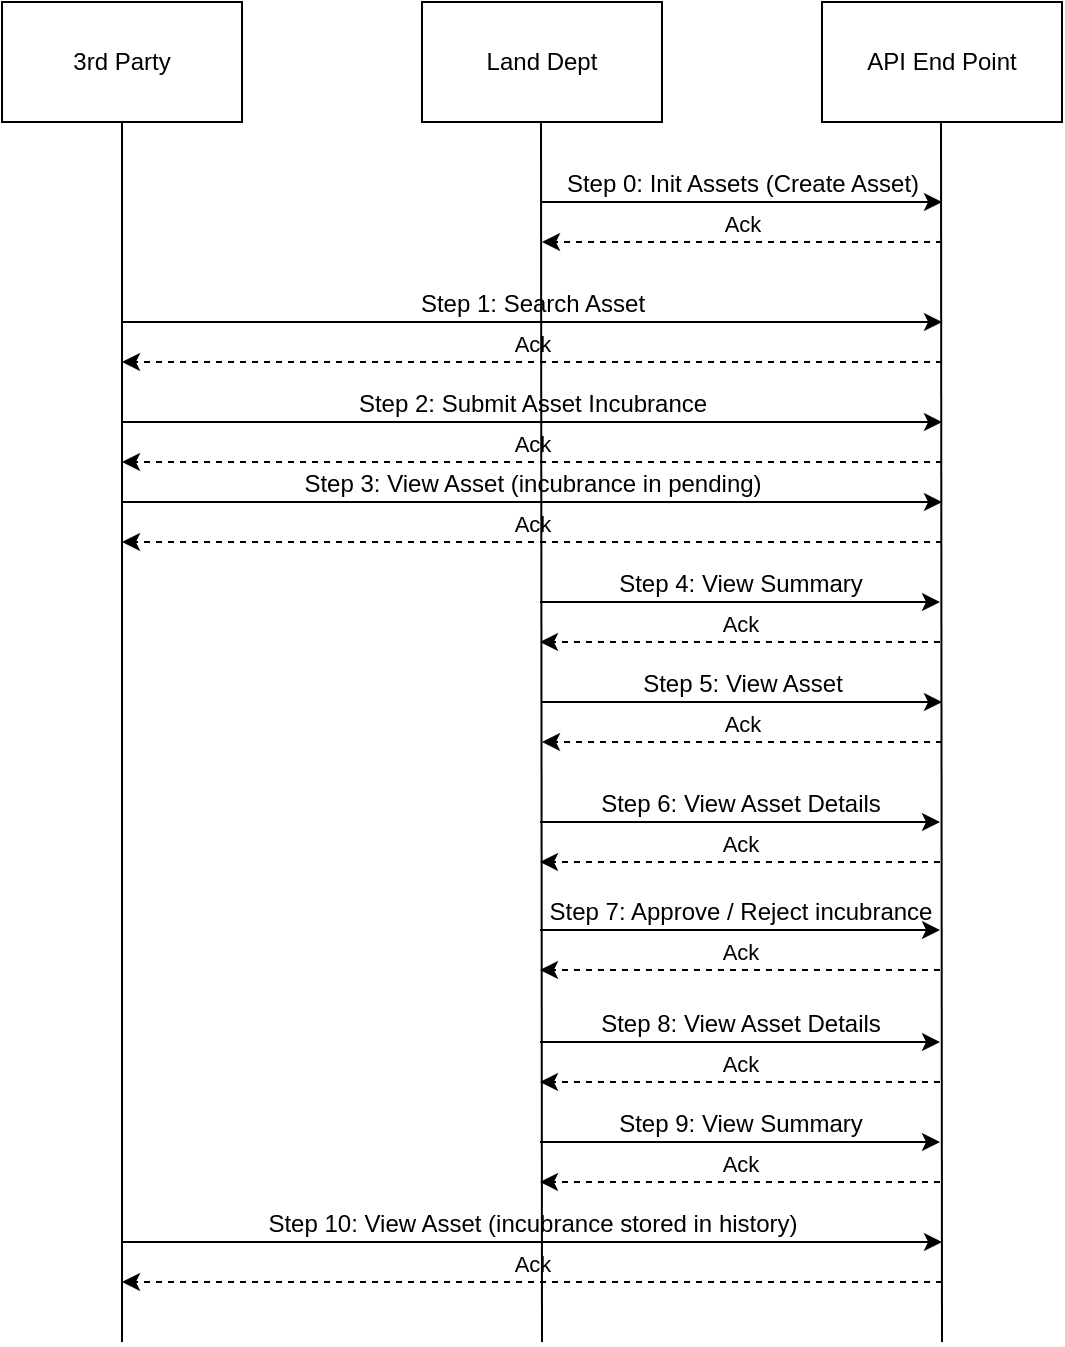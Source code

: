 <mxfile>
    <diagram id="cl0CfTjVMR8A6lklpuig" name="Use Case 3">
        <mxGraphModel dx="1158" dy="592" grid="1" gridSize="10" guides="1" tooltips="1" connect="1" arrows="1" fold="1" page="1" pageScale="1" pageWidth="827" pageHeight="1169" background="#FFFFFF" math="0" shadow="0">
            <root>
                <mxCell id="0"/>
                <mxCell id="1" parent="0"/>
                <mxCell id="2" value="3rd Party" style="rounded=0;whiteSpace=wrap;html=1;labelBackgroundColor=none;fillColor=#FFFFFF;strokeColor=#000000;fontColor=#000000;" vertex="1" parent="1">
                    <mxGeometry x="130" y="110" width="120" height="60" as="geometry"/>
                </mxCell>
                <mxCell id="3" value="" style="endArrow=none;html=1;entryX=0.5;entryY=1;entryDx=0;entryDy=0;fontColor=#000000;strokeColor=#000000;labelBackgroundColor=none;" edge="1" parent="1" target="2">
                    <mxGeometry width="50" height="50" relative="1" as="geometry">
                        <mxPoint x="190" y="780" as="sourcePoint"/>
                        <mxPoint x="230" y="210" as="targetPoint"/>
                    </mxGeometry>
                </mxCell>
                <mxCell id="4" value="Land Dept" style="rounded=0;whiteSpace=wrap;html=1;labelBackgroundColor=none;fillColor=#FFFFFF;strokeColor=#000000;fontColor=#000000;" vertex="1" parent="1">
                    <mxGeometry x="340" y="110" width="120" height="60" as="geometry"/>
                </mxCell>
                <mxCell id="5" value="API End Point" style="rounded=0;whiteSpace=wrap;html=1;labelBackgroundColor=none;fillColor=#FFFFFF;strokeColor=#000000;fontColor=#000000;" vertex="1" parent="1">
                    <mxGeometry x="540" y="110" width="120" height="60" as="geometry"/>
                </mxCell>
                <mxCell id="6" value="" style="endArrow=none;html=1;entryX=0.5;entryY=1;entryDx=0;entryDy=0;fontColor=#000000;strokeColor=#000000;labelBackgroundColor=none;" edge="1" parent="1">
                    <mxGeometry width="50" height="50" relative="1" as="geometry">
                        <mxPoint x="400" y="780" as="sourcePoint"/>
                        <mxPoint x="399.5" y="170" as="targetPoint"/>
                    </mxGeometry>
                </mxCell>
                <mxCell id="7" value="" style="endArrow=none;html=1;entryX=0.5;entryY=1;entryDx=0;entryDy=0;fontColor=#000000;strokeColor=#000000;labelBackgroundColor=none;" edge="1" parent="1">
                    <mxGeometry width="50" height="50" relative="1" as="geometry">
                        <mxPoint x="600" y="780" as="sourcePoint"/>
                        <mxPoint x="599.5" y="170" as="targetPoint"/>
                    </mxGeometry>
                </mxCell>
                <mxCell id="9" value="&lt;span style=&quot;font-family: Helvetica; font-size: 12px; font-style: normal; font-variant-ligatures: normal; font-variant-caps: normal; font-weight: 400; letter-spacing: normal; orphans: 2; text-align: center; text-indent: 0px; text-transform: none; widows: 2; word-spacing: 0px; -webkit-text-stroke-width: 0px; text-decoration-thickness: initial; text-decoration-style: initial; text-decoration-color: initial; float: none; display: inline !important;&quot;&gt;Step 0: Init Assets (Create Asset)&lt;/span&gt;" style="endArrow=classic;html=1;fontColor=#000000;strokeColor=#000000;labelBackgroundColor=none;verticalAlign=bottom;" edge="1" parent="1">
                    <mxGeometry width="50" height="50" relative="1" as="geometry">
                        <mxPoint x="400" y="210" as="sourcePoint"/>
                        <mxPoint x="600" y="210" as="targetPoint"/>
                    </mxGeometry>
                </mxCell>
                <mxCell id="10" value="Ack" style="endArrow=classic;html=1;dashed=1;fontColor=#000000;strokeColor=#000000;labelBackgroundColor=none;verticalAlign=bottom;" edge="1" parent="1">
                    <mxGeometry width="50" height="50" relative="1" as="geometry">
                        <mxPoint x="600" y="230" as="sourcePoint"/>
                        <mxPoint x="400" y="230" as="targetPoint"/>
                    </mxGeometry>
                </mxCell>
                <mxCell id="12" value="&lt;meta charset=&quot;utf-8&quot;&gt;&lt;span style=&quot;font-family: Helvetica; font-size: 12px; font-style: normal; font-variant-ligatures: normal; font-variant-caps: normal; font-weight: 400; letter-spacing: normal; orphans: 2; text-align: center; text-indent: 0px; text-transform: none; widows: 2; word-spacing: 0px; -webkit-text-stroke-width: 0px; text-decoration-thickness: initial; text-decoration-style: initial; text-decoration-color: initial; float: none; display: inline !important;&quot;&gt;Step 1: Search Asset&lt;/span&gt;" style="endArrow=classic;html=1;fontColor=#000000;strokeColor=#000000;labelBackgroundColor=none;verticalAlign=bottom;" edge="1" parent="1">
                    <mxGeometry width="50" height="50" relative="1" as="geometry">
                        <mxPoint x="190" y="270" as="sourcePoint"/>
                        <mxPoint x="600" y="270" as="targetPoint"/>
                    </mxGeometry>
                </mxCell>
                <mxCell id="13" value="Ack" style="endArrow=classic;html=1;dashed=1;fontColor=#000000;strokeColor=#000000;labelBackgroundColor=none;verticalAlign=bottom;" edge="1" parent="1">
                    <mxGeometry width="50" height="50" relative="1" as="geometry">
                        <mxPoint x="600" y="290" as="sourcePoint"/>
                        <mxPoint x="190" y="290" as="targetPoint"/>
                    </mxGeometry>
                </mxCell>
                <mxCell id="21" value="&lt;span style=&quot;font-family: Helvetica; font-size: 12px; font-style: normal; font-variant-ligatures: normal; font-variant-caps: normal; font-weight: 400; letter-spacing: normal; orphans: 2; text-align: center; text-indent: 0px; text-transform: none; widows: 2; word-spacing: 0px; -webkit-text-stroke-width: 0px; text-decoration-thickness: initial; text-decoration-style: initial; text-decoration-color: initial; float: none; display: inline !important;&quot;&gt;Step 2: Submit Asset Incubrance&lt;/span&gt;" style="endArrow=classic;html=1;fontColor=#000000;strokeColor=#000000;labelBackgroundColor=none;verticalAlign=bottom;" edge="1" parent="1">
                    <mxGeometry width="50" height="50" relative="1" as="geometry">
                        <mxPoint x="190" y="320" as="sourcePoint"/>
                        <mxPoint x="600" y="320" as="targetPoint"/>
                    </mxGeometry>
                </mxCell>
                <mxCell id="22" value="Ack" style="endArrow=classic;html=1;dashed=1;fontColor=#000000;strokeColor=#000000;labelBackgroundColor=none;verticalAlign=bottom;" edge="1" parent="1">
                    <mxGeometry width="50" height="50" relative="1" as="geometry">
                        <mxPoint x="600" y="340" as="sourcePoint"/>
                        <mxPoint x="190" y="340" as="targetPoint"/>
                    </mxGeometry>
                </mxCell>
                <mxCell id="23" value="&lt;span style=&quot;font-family: Helvetica; font-size: 12px; font-style: normal; font-variant-ligatures: normal; font-variant-caps: normal; font-weight: 400; letter-spacing: normal; orphans: 2; text-align: center; text-indent: 0px; text-transform: none; widows: 2; word-spacing: 0px; -webkit-text-stroke-width: 0px; text-decoration-thickness: initial; text-decoration-style: initial; text-decoration-color: initial; float: none; display: inline !important;&quot;&gt;Step 3: View Asset (incubrance in pending)&lt;/span&gt;" style="endArrow=classic;html=1;fontColor=#000000;strokeColor=#000000;labelBackgroundColor=none;verticalAlign=bottom;" edge="1" parent="1">
                    <mxGeometry width="50" height="50" relative="1" as="geometry">
                        <mxPoint x="190" y="360" as="sourcePoint"/>
                        <mxPoint x="600" y="360" as="targetPoint"/>
                    </mxGeometry>
                </mxCell>
                <mxCell id="24" value="Ack" style="endArrow=classic;html=1;dashed=1;fontColor=#000000;strokeColor=#000000;labelBackgroundColor=none;verticalAlign=bottom;" edge="1" parent="1">
                    <mxGeometry width="50" height="50" relative="1" as="geometry">
                        <mxPoint x="600" y="380" as="sourcePoint"/>
                        <mxPoint x="190" y="380" as="targetPoint"/>
                    </mxGeometry>
                </mxCell>
                <mxCell id="27" value="&lt;span style=&quot;font-family: Helvetica; font-size: 12px; font-style: normal; font-variant-ligatures: normal; font-variant-caps: normal; font-weight: 400; letter-spacing: normal; orphans: 2; text-align: center; text-indent: 0px; text-transform: none; widows: 2; word-spacing: 0px; -webkit-text-stroke-width: 0px; text-decoration-thickness: initial; text-decoration-style: initial; text-decoration-color: initial; float: none; display: inline !important;&quot;&gt;Step 4: View Summary&lt;/span&gt;" style="endArrow=classic;html=1;fontColor=#000000;strokeColor=#000000;labelBackgroundColor=none;verticalAlign=bottom;" edge="1" parent="1">
                    <mxGeometry width="50" height="50" relative="1" as="geometry">
                        <mxPoint x="399" y="410" as="sourcePoint"/>
                        <mxPoint x="599" y="410" as="targetPoint"/>
                    </mxGeometry>
                </mxCell>
                <mxCell id="28" value="Ack" style="endArrow=classic;html=1;dashed=1;fontColor=#000000;strokeColor=#000000;labelBackgroundColor=none;verticalAlign=bottom;" edge="1" parent="1">
                    <mxGeometry width="50" height="50" relative="1" as="geometry">
                        <mxPoint x="599" y="430" as="sourcePoint"/>
                        <mxPoint x="399" y="430" as="targetPoint"/>
                    </mxGeometry>
                </mxCell>
                <mxCell id="29" value="&lt;span style=&quot;font-family: Helvetica; font-size: 12px; font-style: normal; font-variant-ligatures: normal; font-variant-caps: normal; font-weight: 400; letter-spacing: normal; orphans: 2; text-align: center; text-indent: 0px; text-transform: none; widows: 2; word-spacing: 0px; -webkit-text-stroke-width: 0px; text-decoration-thickness: initial; text-decoration-style: initial; text-decoration-color: initial; float: none; display: inline !important;&quot;&gt;Step 6: View Asset Details&lt;/span&gt;" style="endArrow=classic;html=1;fontColor=#000000;strokeColor=#000000;labelBackgroundColor=none;verticalAlign=bottom;" edge="1" parent="1">
                    <mxGeometry width="50" height="50" relative="1" as="geometry">
                        <mxPoint x="399" y="520" as="sourcePoint"/>
                        <mxPoint x="599" y="520" as="targetPoint"/>
                    </mxGeometry>
                </mxCell>
                <mxCell id="30" value="Ack" style="endArrow=classic;html=1;dashed=1;fontColor=#000000;strokeColor=#000000;labelBackgroundColor=none;verticalAlign=bottom;" edge="1" parent="1">
                    <mxGeometry width="50" height="50" relative="1" as="geometry">
                        <mxPoint x="599" y="540" as="sourcePoint"/>
                        <mxPoint x="399" y="540" as="targetPoint"/>
                    </mxGeometry>
                </mxCell>
                <mxCell id="31" value="&lt;span style=&quot;font-family: Helvetica; font-size: 12px; font-style: normal; font-variant-ligatures: normal; font-variant-caps: normal; font-weight: 400; letter-spacing: normal; orphans: 2; text-align: center; text-indent: 0px; text-transform: none; widows: 2; word-spacing: 0px; -webkit-text-stroke-width: 0px; text-decoration-thickness: initial; text-decoration-style: initial; text-decoration-color: initial; float: none; display: inline !important;&quot;&gt;Step 7: Approve / Reject incubrance&lt;/span&gt;" style="endArrow=classic;html=1;fontColor=#000000;strokeColor=#000000;labelBackgroundColor=none;verticalAlign=bottom;" edge="1" parent="1">
                    <mxGeometry width="50" height="50" relative="1" as="geometry">
                        <mxPoint x="399" y="574" as="sourcePoint"/>
                        <mxPoint x="599" y="574" as="targetPoint"/>
                    </mxGeometry>
                </mxCell>
                <mxCell id="32" value="Ack" style="endArrow=classic;html=1;dashed=1;fontColor=#000000;strokeColor=#000000;labelBackgroundColor=none;verticalAlign=bottom;" edge="1" parent="1">
                    <mxGeometry width="50" height="50" relative="1" as="geometry">
                        <mxPoint x="599" y="594" as="sourcePoint"/>
                        <mxPoint x="399" y="594" as="targetPoint"/>
                    </mxGeometry>
                </mxCell>
                <mxCell id="33" value="&lt;span style=&quot;font-family: Helvetica; font-size: 12px; font-style: normal; font-variant-ligatures: normal; font-variant-caps: normal; font-weight: 400; letter-spacing: normal; orphans: 2; text-align: center; text-indent: 0px; text-transform: none; widows: 2; word-spacing: 0px; -webkit-text-stroke-width: 0px; text-decoration-thickness: initial; text-decoration-style: initial; text-decoration-color: initial; float: none; display: inline !important;&quot;&gt;Step 9: View Summary&lt;/span&gt;" style="endArrow=classic;html=1;fontColor=#000000;strokeColor=#000000;labelBackgroundColor=none;verticalAlign=bottom;" edge="1" parent="1">
                    <mxGeometry width="50" height="50" relative="1" as="geometry">
                        <mxPoint x="399" y="680" as="sourcePoint"/>
                        <mxPoint x="599" y="680" as="targetPoint"/>
                    </mxGeometry>
                </mxCell>
                <mxCell id="34" value="Ack" style="endArrow=classic;html=1;dashed=1;fontColor=#000000;strokeColor=#000000;labelBackgroundColor=none;verticalAlign=bottom;" edge="1" parent="1">
                    <mxGeometry width="50" height="50" relative="1" as="geometry">
                        <mxPoint x="599" y="700" as="sourcePoint"/>
                        <mxPoint x="399" y="700" as="targetPoint"/>
                    </mxGeometry>
                </mxCell>
                <mxCell id="35" value="&lt;span style=&quot;font-family: Helvetica; font-size: 12px; font-style: normal; font-variant-ligatures: normal; font-variant-caps: normal; font-weight: 400; letter-spacing: normal; orphans: 2; text-align: center; text-indent: 0px; text-transform: none; widows: 2; word-spacing: 0px; -webkit-text-stroke-width: 0px; text-decoration-thickness: initial; text-decoration-style: initial; text-decoration-color: initial; float: none; display: inline !important;&quot;&gt;Step 8: View Asset Details&lt;/span&gt;" style="endArrow=classic;html=1;fontColor=#000000;strokeColor=#000000;labelBackgroundColor=none;verticalAlign=bottom;" edge="1" parent="1">
                    <mxGeometry width="50" height="50" relative="1" as="geometry">
                        <mxPoint x="399" y="630" as="sourcePoint"/>
                        <mxPoint x="599" y="630" as="targetPoint"/>
                    </mxGeometry>
                </mxCell>
                <mxCell id="36" value="Ack" style="endArrow=classic;html=1;dashed=1;fontColor=#000000;strokeColor=#000000;labelBackgroundColor=none;verticalAlign=bottom;" edge="1" parent="1">
                    <mxGeometry width="50" height="50" relative="1" as="geometry">
                        <mxPoint x="599" y="650" as="sourcePoint"/>
                        <mxPoint x="399" y="650" as="targetPoint"/>
                    </mxGeometry>
                </mxCell>
                <mxCell id="37" value="&lt;span style=&quot;font-family: Helvetica; font-size: 12px; font-style: normal; font-variant-ligatures: normal; font-variant-caps: normal; font-weight: 400; letter-spacing: normal; orphans: 2; text-align: center; text-indent: 0px; text-transform: none; widows: 2; word-spacing: 0px; -webkit-text-stroke-width: 0px; text-decoration-thickness: initial; text-decoration-style: initial; text-decoration-color: initial; float: none; display: inline !important;&quot;&gt;Step 10: View Asset (incubrance stored in history)&lt;/span&gt;" style="endArrow=classic;html=1;fontColor=#000000;strokeColor=#000000;labelBackgroundColor=none;verticalAlign=bottom;" edge="1" parent="1">
                    <mxGeometry width="50" height="50" relative="1" as="geometry">
                        <mxPoint x="190" y="730" as="sourcePoint"/>
                        <mxPoint x="600" y="730" as="targetPoint"/>
                    </mxGeometry>
                </mxCell>
                <mxCell id="38" value="Ack" style="endArrow=classic;html=1;dashed=1;fontColor=#000000;strokeColor=#000000;labelBackgroundColor=none;verticalAlign=bottom;" edge="1" parent="1">
                    <mxGeometry width="50" height="50" relative="1" as="geometry">
                        <mxPoint x="600" y="750" as="sourcePoint"/>
                        <mxPoint x="190" y="750" as="targetPoint"/>
                    </mxGeometry>
                </mxCell>
                <mxCell id="39" value="&lt;span style=&quot;font-family: Helvetica; font-size: 12px; font-style: normal; font-variant-ligatures: normal; font-variant-caps: normal; font-weight: 400; letter-spacing: normal; orphans: 2; text-align: center; text-indent: 0px; text-transform: none; widows: 2; word-spacing: 0px; -webkit-text-stroke-width: 0px; text-decoration-thickness: initial; text-decoration-style: initial; text-decoration-color: initial; float: none; display: inline !important;&quot;&gt;Step 5: View Asset&lt;/span&gt;" style="endArrow=classic;html=1;fontColor=#000000;strokeColor=#000000;labelBackgroundColor=none;verticalAlign=bottom;" edge="1" parent="1">
                    <mxGeometry width="50" height="50" relative="1" as="geometry">
                        <mxPoint x="400" y="460" as="sourcePoint"/>
                        <mxPoint x="600" y="460" as="targetPoint"/>
                    </mxGeometry>
                </mxCell>
                <mxCell id="40" value="Ack" style="endArrow=classic;html=1;dashed=1;fontColor=#000000;strokeColor=#000000;labelBackgroundColor=none;verticalAlign=bottom;" edge="1" parent="1">
                    <mxGeometry width="50" height="50" relative="1" as="geometry">
                        <mxPoint x="600" y="480" as="sourcePoint"/>
                        <mxPoint x="400" y="480" as="targetPoint"/>
                    </mxGeometry>
                </mxCell>
            </root>
        </mxGraphModel>
    </diagram>
</mxfile>